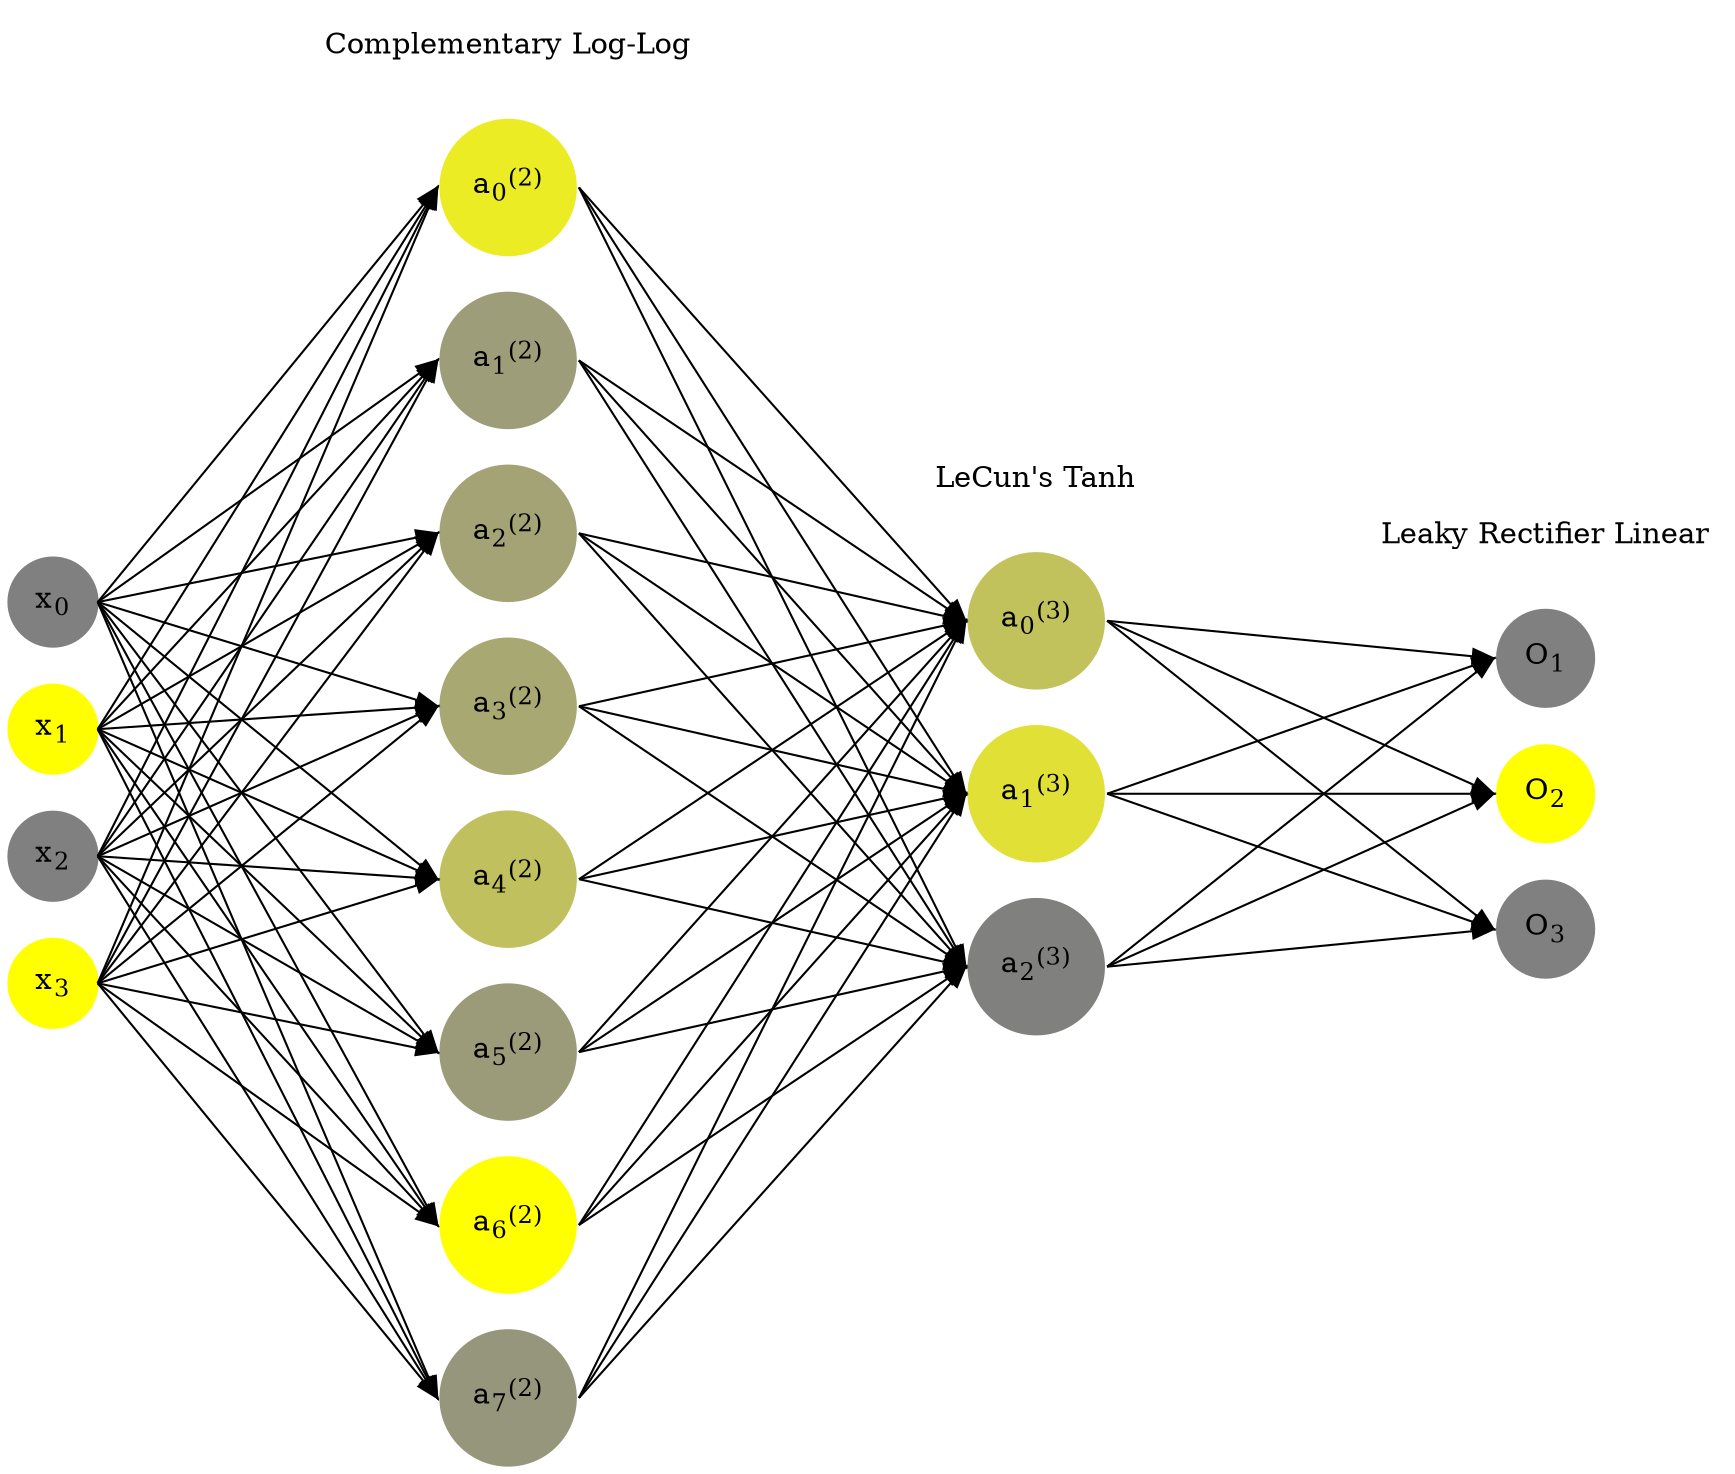 digraph G {
	rankdir = LR;
	splines=false;
	edge[style=invis];
	ranksep= 1.4;
	{
	node [shape=circle, color="0.1667, 0.0, 0.5", style=filled, fillcolor="0.1667, 0.0, 0.5"];
	x0 [label=<x<sub>0</sub>>];
	}
	{
	node [shape=circle, color="0.1667, 1.0, 1.0", style=filled, fillcolor="0.1667, 1.0, 1.0"];
	x1 [label=<x<sub>1</sub>>];
	}
	{
	node [shape=circle, color="0.1667, 0.0, 0.5", style=filled, fillcolor="0.1667, 0.0, 0.5"];
	x2 [label=<x<sub>2</sub>>];
	}
	{
	node [shape=circle, color="0.1667, 1.0, 1.0", style=filled, fillcolor="0.1667, 1.0, 1.0"];
	x3 [label=<x<sub>3</sub>>];
	}
	{
	node [shape=circle, color="0.1667, 0.845474, 0.922737", style=filled, fillcolor="0.1667, 0.845474, 0.922737"];
	a02 [label=<a<sub>0</sub><sup>(2)</sup>>];
	}
	{
	node [shape=circle, color="0.1667, 0.231137, 0.615568", style=filled, fillcolor="0.1667, 0.231137, 0.615568"];
	a12 [label=<a<sub>1</sub><sup>(2)</sup>>];
	}
	{
	node [shape=circle, color="0.1667, 0.273563, 0.636781", style=filled, fillcolor="0.1667, 0.273563, 0.636781"];
	a22 [label=<a<sub>2</sub><sup>(2)</sup>>];
	}
	{
	node [shape=circle, color="0.1667, 0.313755, 0.656878", style=filled, fillcolor="0.1667, 0.313755, 0.656878"];
	a32 [label=<a<sub>3</sub><sup>(2)</sup>>];
	}
	{
	node [shape=circle, color="0.1667, 0.500250, 0.750125", style=filled, fillcolor="0.1667, 0.500250, 0.750125"];
	a42 [label=<a<sub>4</sub><sup>(2)</sup>>];
	}
	{
	node [shape=circle, color="0.1667, 0.214778, 0.607389", style=filled, fillcolor="0.1667, 0.214778, 0.607389"];
	a52 [label=<a<sub>5</sub><sup>(2)</sup>>];
	}
	{
	node [shape=circle, color="0.1667, 1.000000, 1.000000", style=filled, fillcolor="0.1667, 1.000000, 1.000000"];
	a62 [label=<a<sub>6</sub><sup>(2)</sup>>];
	}
	{
	node [shape=circle, color="0.1667, 0.171931, 0.585966", style=filled, fillcolor="0.1667, 0.171931, 0.585966"];
	a72 [label=<a<sub>7</sub><sup>(2)</sup>>];
	}
	{
	node [shape=circle, color="0.1667, 0.519605, 0.759802", style=filled, fillcolor="0.1667, 0.519605, 0.759802"];
	a03 [label=<a<sub>0</sub><sup>(3)</sup>>];
	}
	{
	node [shape=circle, color="0.1667, 0.753172, 0.876586", style=filled, fillcolor="0.1667, 0.753172, 0.876586"];
	a13 [label=<a<sub>1</sub><sup>(3)</sup>>];
	}
	{
	node [shape=circle, color="0.1667, 0.005576, 0.502788", style=filled, fillcolor="0.1667, 0.005576, 0.502788"];
	a23 [label=<a<sub>2</sub><sup>(3)</sup>>];
	}
	{
	node [shape=circle, color="0.1667, 0.0, 0.5", style=filled, fillcolor="0.1667, 0.0, 0.5"];
	O1 [label=<O<sub>1</sub>>];
	}
	{
	node [shape=circle, color="0.1667, 1.0, 1.0", style=filled, fillcolor="0.1667, 1.0, 1.0"];
	O2 [label=<O<sub>2</sub>>];
	}
	{
	node [shape=circle, color="0.1667, 0.0, 0.5", style=filled, fillcolor="0.1667, 0.0, 0.5"];
	O3 [label=<O<sub>3</sub>>];
	}
	{
	rank=same;
	x0->x1->x2->x3;
	}
	{
	rank=same;
	a02->a12->a22->a32->a42->a52->a62->a72;
	}
	{
	rank=same;
	a03->a13->a23;
	}
	{
	rank=same;
	O1->O2->O3;
	}
	l1 [shape=plaintext,label="Complementary Log-Log"];
	l1->a02;
	{rank=same; l1;a02};
	l2 [shape=plaintext,label="LeCun's Tanh"];
	l2->a03;
	{rank=same; l2;a03};
	l3 [shape=plaintext,label="Leaky Rectifier Linear"];
	l3->O1;
	{rank=same; l3;O1};
edge[style=solid, tailport=e, headport=w];
	{x0;x1;x2;x3} -> {a02;a12;a22;a32;a42;a52;a62;a72};
	{a02;a12;a22;a32;a42;a52;a62;a72} -> {a03;a13;a23};
	{a03;a13;a23} -> {O1,O2,O3};
}